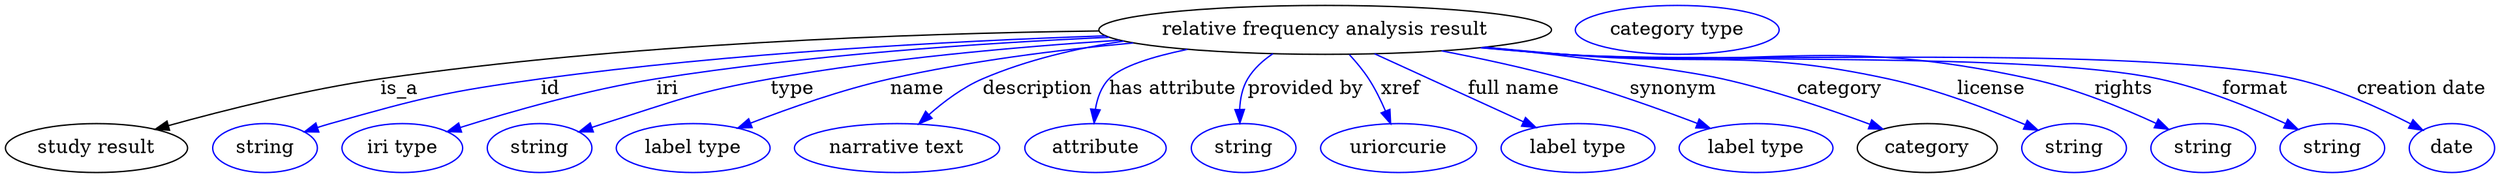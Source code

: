digraph {
	graph [bb="0,0,1828.1,123"];
	node [label="\N"];
	"relative frequency analysis result"	[height=0.5,
		label="relative frequency analysis result",
		pos="967.94,105",
		width=4.6218];
	"study result"	[height=0.5,
		pos="66.944,18",
		width=1.8596];
	"relative frequency analysis result" -> "study result"	[label=is_a,
		lp="289.94,61.5",
		pos="e,110.13,31.799 801.43,104.15 660.74,102.24 454.25,94.615 275.94,69 222.1,61.265 161.79,46.12 119.85,34.516"];
	id	[color=blue,
		height=0.5,
		label=string,
		pos="189.94,18",
		width=1.0652];
	"relative frequency analysis result" -> id	[color=blue,
		label=id,
		lp="400.94,61.5",
		pos="e,218.94,29.96 806.5,100.51 691.13,96.476 532.45,87.768 393.94,69 323.72,59.484 306.16,55.205 237.94,36 234.84,35.126 231.64,34.155 \
228.44,33.133",
		style=solid];
	iri	[color=blue,
		height=0.5,
		label="iri type",
		pos="290.94,18",
		width=1.2277];
	"relative frequency analysis result" -> iri	[color=blue,
		label=iri,
		lp="487.94,61.5",
		pos="e,324.3,30.063 809.77,99.391 713.88,94.929 589.35,86.17 479.94,69 429,61.005 371.96,44.89 334,33.109",
		style=solid];
	type	[color=blue,
		height=0.5,
		label=string,
		pos="391.94,18",
		width=1.0652];
	"relative frequency analysis result" -> type	[color=blue,
		label=type,
		lp="576.94,61.5",
		pos="e,421.07,29.809 816.83,97.437 739.81,92.468 644.92,83.846 560.94,69 515.28,60.928 464.46,44.892 430.59,33.149",
		style=solid];
	name	[color=blue,
		height=0.5,
		label="label type",
		pos="504.94,18",
		width=1.5707];
	"relative frequency analysis result" -> name	[color=blue,
		label=name,
		lp="668.94,61.5",
		pos="e,537.79,32.785 827.07,95.41 771.15,90.221 706.56,81.988 648.94,69 613.96,61.112 575.66,47.564 547.36,36.558",
		style=solid];
	description	[color=blue,
		height=0.5,
		label="narrative text",
		pos="654.94,18",
		width=2.0943];
	"relative frequency analysis result" -> description	[color=blue,
		label=description,
		lp="757.44,61.5",
		pos="e,670.65,35.757 819.64,96.748 784.95,91.43 748.84,82.811 716.94,69 702.65,62.81 688.93,52.386 678.05,42.652",
		style=solid];
	"has attribute"	[color=blue,
		height=0.5,
		label=attribute,
		pos="799.94,18",
		width=1.4443];
	"relative frequency analysis result" -> "has attribute"	[color=blue,
		label="has attribute",
		lp="855.94,61.5",
		pos="e,798.54,36.441 866.05,90.673 840.53,85.369 817.86,78.268 808.94,69 803.18,63.012 800.44,54.658 799.28,46.492",
		style=solid];
	"provided by"	[color=blue,
		height=0.5,
		label=string,
		pos="907.94,18",
		width=1.0652];
	"relative frequency analysis result" -> "provided by"	[color=blue,
		label="provided by",
		lp="953.44,61.5",
		pos="e,905.18,36.367 929.47,87.455 922.17,82.567 915.42,76.47 910.94,69 906.95,62.334 905.38,54.228 905.02,46.5",
		style=solid];
	xref	[color=blue,
		height=0.5,
		label=uriorcurie,
		pos="1021.9,18",
		width=1.5887];
	"relative frequency analysis result" -> xref	[color=blue,
		label=xref,
		lp="1023.4,61.5",
		pos="e,1016.1,35.908 985.76,86.767 990.74,81.377 995.9,75.208 999.94,69 1004.7,61.737 1008.8,53.287 1012.2,45.422",
		style=solid];
	"full name"	[color=blue,
		height=0.5,
		label="label type",
		pos="1153.9,18",
		width=1.5707];
	"relative frequency analysis result" -> "full name"	[color=blue,
		label="full name",
		lp="1106.4,61.5",
		pos="e,1123,33.152 1004.2,87.409 1035.7,73.03 1081.2,52.253 1113.7,37.374",
		style=solid];
	synonym	[color=blue,
		height=0.5,
		label="label type",
		pos="1284.9,18",
		width=1.5707];
	"relative frequency analysis result" -> synonym	[color=blue,
		label=synonym,
		lp="1223.9,61.5",
		pos="e,1251.2,32.522 1053.6,89.546 1082.5,83.985 1114.8,77.018 1143.9,69 1177.3,59.815 1214.2,46.641 1241.8,36.121",
		style=solid];
	category	[height=0.5,
		pos="1410.9,18",
		width=1.4263];
	"relative frequency analysis result" -> category	[color=blue,
		label=category,
		lp="1346.4,61.5",
		pos="e,1378.2,31.966 1085.8,92.284 1151.9,85.243 1227.4,76.269 1259.9,69 1297.4,60.652 1338.6,46.657 1368.5,35.593",
		style=solid];
	license	[color=blue,
		height=0.5,
		label=string,
		pos="1518.9,18",
		width=1.0652];
	"relative frequency analysis result" -> license	[color=blue,
		label=license,
		lp="1457.9,61.5",
		pos="e,1492.6,31.104 1085.6,92.22 1104.7,90.402 1124.4,88.599 1142.9,87 1249.1,77.85 1277.8,91.472 1381.9,69 1417.3,61.365 1455.9,46.667 \
1483.1,35.174",
		style=solid];
	rights	[color=blue,
		height=0.5,
		label=string,
		pos="1613.9,18",
		width=1.0652];
	"relative frequency analysis result" -> rights	[color=blue,
		label=rights,
		lp="1555.4,61.5",
		pos="e,1588.9,31.654 1083.7,92.024 1103.4,90.189 1123.8,88.432 1142.9,87 1295.6,75.596 1337.3,101.46 1486.9,69 1519.6,61.916 1554.8,47.469 \
1579.8,35.918",
		style=solid];
	format	[color=blue,
		height=0.5,
		label=string,
		pos="1708.9,18",
		width=1.0652];
	"relative frequency analysis result" -> format	[color=blue,
		label=format,
		lp="1652.4,61.5",
		pos="e,1683.7,31.742 1082.7,91.928 1102.8,90.082 1123.5,88.346 1142.9,87 1240.1,80.288 1485.6,88.996 1580.9,69 1613.9,62.096 1649.3,47.631 \
1674.6,36.027",
		style=solid];
	"creation date"	[color=blue,
		height=0.5,
		label=date,
		pos="1796.9,18",
		width=0.86659];
	"relative frequency analysis result" -> "creation date"	[color=blue,
		label="creation date",
		lp="1774.4,61.5",
		pos="e,1775.5,31.134 1082.2,91.845 1102.4,89.997 1123.3,88.282 1142.9,87 1262.3,79.213 1564.2,95.129 1680.9,69 1711.3,62.21 1743.6,47.609 \
1766.4,35.93",
		style=solid];
	"named thing_category"	[color=blue,
		height=0.5,
		label="category type",
		pos="1226.9,105",
		width=2.0762];
}

